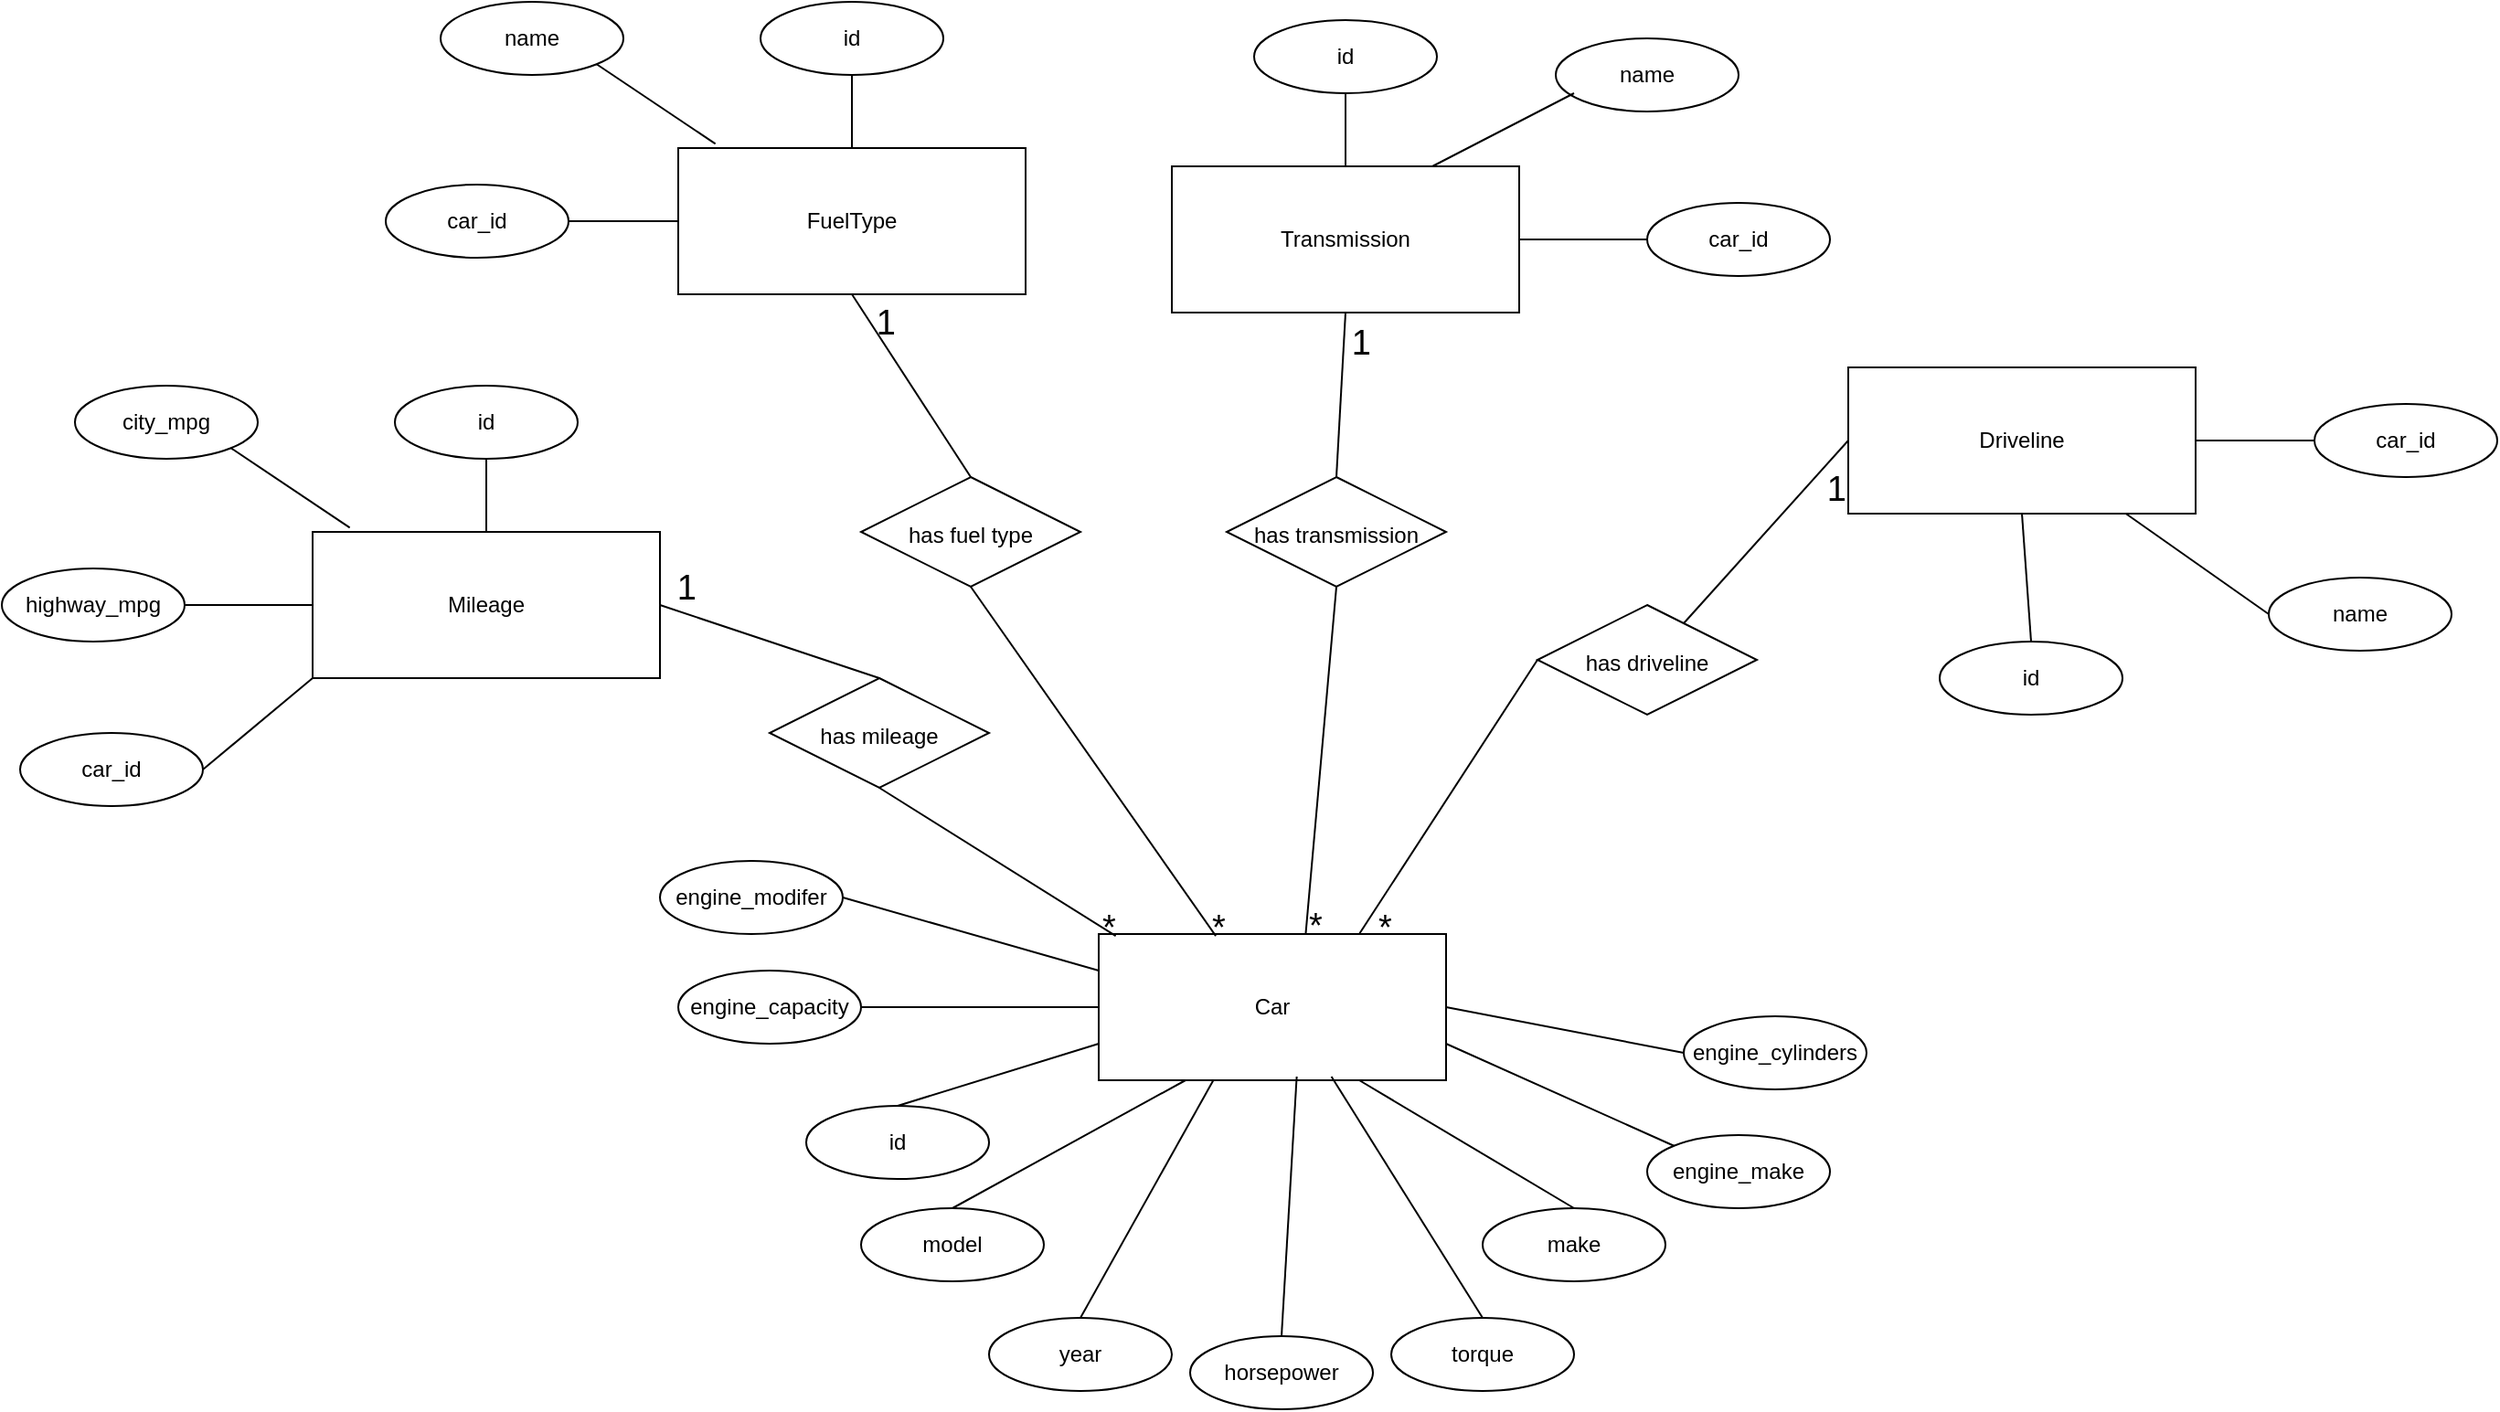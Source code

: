<mxfile>
    <diagram id="z9v-jwpSNCXLmAZhCo7Q" name="Page-1">
        <mxGraphModel dx="2171" dy="1395" grid="1" gridSize="10" guides="1" tooltips="1" connect="1" arrows="1" fold="1" page="1" pageScale="1" pageWidth="1169" pageHeight="827" math="0" shadow="0">
            <root>
                <mxCell id="0"/>
                <mxCell id="1" parent="0"/>
                <mxCell id="IdU-mIbeNGO67R3H7cQT-1" value="Car" style="whiteSpace=wrap;html=1;align=center;" parent="1" vertex="1">
                    <mxGeometry x="370" y="360" width="190" height="80" as="geometry"/>
                </mxCell>
                <mxCell id="IdU-mIbeNGO67R3H7cQT-2" value="id" style="ellipse;whiteSpace=wrap;html=1;align=center;" parent="1" vertex="1">
                    <mxGeometry x="210" y="454" width="100" height="40" as="geometry"/>
                </mxCell>
                <mxCell id="IdU-mIbeNGO67R3H7cQT-4" value="" style="endArrow=none;html=1;rounded=0;exitX=0;exitY=0.75;exitDx=0;exitDy=0;entryX=0.5;entryY=0;entryDx=0;entryDy=0;" parent="1" source="IdU-mIbeNGO67R3H7cQT-1" target="IdU-mIbeNGO67R3H7cQT-2" edge="1">
                    <mxGeometry relative="1" as="geometry">
                        <mxPoint x="390" y="519.5" as="sourcePoint"/>
                        <mxPoint x="550" y="519.5" as="targetPoint"/>
                    </mxGeometry>
                </mxCell>
                <mxCell id="IdU-mIbeNGO67R3H7cQT-7" value="torque" style="ellipse;whiteSpace=wrap;html=1;align=center;" parent="1" vertex="1">
                    <mxGeometry x="530" y="570" width="100" height="40" as="geometry"/>
                </mxCell>
                <mxCell id="IdU-mIbeNGO67R3H7cQT-8" value="" style="endArrow=none;html=1;rounded=0;entryX=0.5;entryY=0;entryDx=0;entryDy=0;exitX=0.67;exitY=0.975;exitDx=0;exitDy=0;exitPerimeter=0;" parent="1" source="IdU-mIbeNGO67R3H7cQT-1" target="IdU-mIbeNGO67R3H7cQT-7" edge="1">
                    <mxGeometry relative="1" as="geometry">
                        <mxPoint x="490" y="500" as="sourcePoint"/>
                        <mxPoint x="560" y="529.5" as="targetPoint"/>
                    </mxGeometry>
                </mxCell>
                <mxCell id="IdU-mIbeNGO67R3H7cQT-9" value="horsepower" style="ellipse;whiteSpace=wrap;html=1;align=center;" parent="1" vertex="1">
                    <mxGeometry x="420" y="580" width="100" height="40" as="geometry"/>
                </mxCell>
                <mxCell id="IdU-mIbeNGO67R3H7cQT-10" value="" style="endArrow=none;html=1;rounded=0;exitX=0.57;exitY=0.975;exitDx=0;exitDy=0;entryX=0.5;entryY=0;entryDx=0;entryDy=0;exitPerimeter=0;" parent="1" source="IdU-mIbeNGO67R3H7cQT-1" target="IdU-mIbeNGO67R3H7cQT-9" edge="1">
                    <mxGeometry relative="1" as="geometry">
                        <mxPoint x="440" y="460" as="sourcePoint"/>
                        <mxPoint x="570" y="539.5" as="targetPoint"/>
                    </mxGeometry>
                </mxCell>
                <mxCell id="IdU-mIbeNGO67R3H7cQT-11" value="year" style="ellipse;whiteSpace=wrap;html=1;align=center;" parent="1" vertex="1">
                    <mxGeometry x="310" y="570" width="100" height="40" as="geometry"/>
                </mxCell>
                <mxCell id="IdU-mIbeNGO67R3H7cQT-12" value="" style="endArrow=none;html=1;rounded=0;exitX=0.33;exitY=1;exitDx=0;exitDy=0;entryX=0.5;entryY=0;entryDx=0;entryDy=0;exitPerimeter=0;" parent="1" source="IdU-mIbeNGO67R3H7cQT-1" target="IdU-mIbeNGO67R3H7cQT-11" edge="1">
                    <mxGeometry relative="1" as="geometry">
                        <mxPoint x="450" y="470" as="sourcePoint"/>
                        <mxPoint x="580" y="549.5" as="targetPoint"/>
                    </mxGeometry>
                </mxCell>
                <mxCell id="IdU-mIbeNGO67R3H7cQT-13" value="model" style="ellipse;whiteSpace=wrap;html=1;align=center;" parent="1" vertex="1">
                    <mxGeometry x="240" y="510" width="100" height="40" as="geometry"/>
                </mxCell>
                <mxCell id="IdU-mIbeNGO67R3H7cQT-14" value="" style="endArrow=none;html=1;rounded=0;exitX=0.25;exitY=1;exitDx=0;exitDy=0;entryX=0.5;entryY=0;entryDx=0;entryDy=0;" parent="1" source="IdU-mIbeNGO67R3H7cQT-1" target="IdU-mIbeNGO67R3H7cQT-13" edge="1">
                    <mxGeometry relative="1" as="geometry">
                        <mxPoint x="460" y="480" as="sourcePoint"/>
                        <mxPoint x="590" y="559.5" as="targetPoint"/>
                    </mxGeometry>
                </mxCell>
                <mxCell id="IdU-mIbeNGO67R3H7cQT-15" value="make" style="ellipse;whiteSpace=wrap;html=1;align=center;" parent="1" vertex="1">
                    <mxGeometry x="580" y="510" width="100" height="40" as="geometry"/>
                </mxCell>
                <mxCell id="IdU-mIbeNGO67R3H7cQT-16" value="" style="endArrow=none;html=1;rounded=0;exitX=0.75;exitY=1;exitDx=0;exitDy=0;entryX=0.5;entryY=0;entryDx=0;entryDy=0;" parent="1" source="IdU-mIbeNGO67R3H7cQT-1" target="IdU-mIbeNGO67R3H7cQT-15" edge="1">
                    <mxGeometry relative="1" as="geometry">
                        <mxPoint x="570" y="434" as="sourcePoint"/>
                        <mxPoint x="700" y="513.5" as="targetPoint"/>
                    </mxGeometry>
                </mxCell>
                <mxCell id="IdU-mIbeNGO67R3H7cQT-17" value="engine_make" style="ellipse;whiteSpace=wrap;html=1;align=center;" parent="1" vertex="1">
                    <mxGeometry x="670" y="470" width="100" height="40" as="geometry"/>
                </mxCell>
                <mxCell id="IdU-mIbeNGO67R3H7cQT-18" value="" style="endArrow=none;html=1;rounded=0;exitX=1;exitY=0.75;exitDx=0;exitDy=0;entryX=0;entryY=0;entryDx=0;entryDy=0;" parent="1" source="IdU-mIbeNGO67R3H7cQT-1" target="IdU-mIbeNGO67R3H7cQT-17" edge="1">
                    <mxGeometry relative="1" as="geometry">
                        <mxPoint x="510" y="400" as="sourcePoint"/>
                        <mxPoint x="765" y="473.5" as="targetPoint"/>
                    </mxGeometry>
                </mxCell>
                <mxCell id="IdU-mIbeNGO67R3H7cQT-19" value="engine_capacity" style="ellipse;whiteSpace=wrap;html=1;align=center;" parent="1" vertex="1">
                    <mxGeometry x="140" y="380" width="100" height="40" as="geometry"/>
                </mxCell>
                <mxCell id="IdU-mIbeNGO67R3H7cQT-20" value="" style="endArrow=none;html=1;rounded=0;exitX=0;exitY=0.5;exitDx=0;exitDy=0;entryX=1;entryY=0.5;entryDx=0;entryDy=0;" parent="1" source="IdU-mIbeNGO67R3H7cQT-1" target="IdU-mIbeNGO67R3H7cQT-19" edge="1">
                    <mxGeometry relative="1" as="geometry">
                        <mxPoint x="320" y="376" as="sourcePoint"/>
                        <mxPoint x="500" y="465.5" as="targetPoint"/>
                    </mxGeometry>
                </mxCell>
                <mxCell id="IdU-mIbeNGO67R3H7cQT-21" value="engine_cylinders" style="ellipse;whiteSpace=wrap;html=1;align=center;" parent="1" vertex="1">
                    <mxGeometry x="690" y="405" width="100" height="40" as="geometry"/>
                </mxCell>
                <mxCell id="IdU-mIbeNGO67R3H7cQT-22" value="" style="endArrow=none;html=1;rounded=0;exitX=1;exitY=0.5;exitDx=0;exitDy=0;entryX=0;entryY=0.5;entryDx=0;entryDy=0;" parent="1" source="IdU-mIbeNGO67R3H7cQT-1" target="IdU-mIbeNGO67R3H7cQT-21" edge="1">
                    <mxGeometry relative="1" as="geometry">
                        <mxPoint x="580" y="355" as="sourcePoint"/>
                        <mxPoint x="785" y="408.5" as="targetPoint"/>
                    </mxGeometry>
                </mxCell>
                <mxCell id="IdU-mIbeNGO67R3H7cQT-23" value="engine_modifer" style="ellipse;whiteSpace=wrap;html=1;align=center;" parent="1" vertex="1">
                    <mxGeometry x="130" y="320" width="100" height="40" as="geometry"/>
                </mxCell>
                <mxCell id="IdU-mIbeNGO67R3H7cQT-24" value="" style="endArrow=none;html=1;rounded=0;exitX=0;exitY=0.25;exitDx=0;exitDy=0;entryX=1;entryY=0.5;entryDx=0;entryDy=0;" parent="1" source="IdU-mIbeNGO67R3H7cQT-1" target="IdU-mIbeNGO67R3H7cQT-23" edge="1">
                    <mxGeometry relative="1" as="geometry">
                        <mxPoint x="360" y="340" as="sourcePoint"/>
                        <mxPoint x="490" y="405.5" as="targetPoint"/>
                    </mxGeometry>
                </mxCell>
                <mxCell id="IdU-mIbeNGO67R3H7cQT-25" value="Driveline" style="whiteSpace=wrap;html=1;align=center;" parent="1" vertex="1">
                    <mxGeometry x="780" y="50" width="190" height="80" as="geometry"/>
                </mxCell>
                <mxCell id="IdU-mIbeNGO67R3H7cQT-26" value="id" style="ellipse;whiteSpace=wrap;html=1;align=center;" parent="1" vertex="1">
                    <mxGeometry x="830" y="200" width="100" height="40" as="geometry"/>
                </mxCell>
                <mxCell id="IdU-mIbeNGO67R3H7cQT-27" value="" style="endArrow=none;html=1;rounded=0;exitX=0.5;exitY=1;exitDx=0;exitDy=0;entryX=0.5;entryY=0;entryDx=0;entryDy=0;" parent="1" source="IdU-mIbeNGO67R3H7cQT-25" target="IdU-mIbeNGO67R3H7cQT-26" edge="1">
                    <mxGeometry relative="1" as="geometry">
                        <mxPoint x="660" y="270" as="sourcePoint"/>
                        <mxPoint x="885" y="278.5" as="targetPoint"/>
                    </mxGeometry>
                </mxCell>
                <mxCell id="IdU-mIbeNGO67R3H7cQT-28" value="name" style="ellipse;whiteSpace=wrap;html=1;align=center;" parent="1" vertex="1">
                    <mxGeometry x="1010" y="165" width="100" height="40" as="geometry"/>
                </mxCell>
                <mxCell id="IdU-mIbeNGO67R3H7cQT-29" value="" style="endArrow=none;html=1;rounded=0;entryX=0;entryY=0.5;entryDx=0;entryDy=0;" parent="1" source="IdU-mIbeNGO67R3H7cQT-25" target="IdU-mIbeNGO67R3H7cQT-28" edge="1">
                    <mxGeometry relative="1" as="geometry">
                        <mxPoint x="880" y="160" as="sourcePoint"/>
                        <mxPoint x="1105" y="168.5" as="targetPoint"/>
                    </mxGeometry>
                </mxCell>
                <mxCell id="IdU-mIbeNGO67R3H7cQT-30" value="Transmission" style="whiteSpace=wrap;html=1;align=center;" parent="1" vertex="1">
                    <mxGeometry x="410" y="-60" width="190" height="80" as="geometry"/>
                </mxCell>
                <mxCell id="IdU-mIbeNGO67R3H7cQT-31" value="id" style="ellipse;whiteSpace=wrap;html=1;align=center;" parent="1" vertex="1">
                    <mxGeometry x="455" y="-140" width="100" height="40" as="geometry"/>
                </mxCell>
                <mxCell id="IdU-mIbeNGO67R3H7cQT-32" value="" style="endArrow=none;html=1;rounded=0;exitX=0.5;exitY=0;exitDx=0;exitDy=0;entryX=0.5;entryY=1;entryDx=0;entryDy=0;" parent="1" source="IdU-mIbeNGO67R3H7cQT-30" target="IdU-mIbeNGO67R3H7cQT-31" edge="1">
                    <mxGeometry relative="1" as="geometry">
                        <mxPoint x="290" y="160" as="sourcePoint"/>
                        <mxPoint x="515" y="168.5" as="targetPoint"/>
                    </mxGeometry>
                </mxCell>
                <mxCell id="IdU-mIbeNGO67R3H7cQT-33" value="name" style="ellipse;whiteSpace=wrap;html=1;align=center;" parent="1" vertex="1">
                    <mxGeometry x="620" y="-130" width="100" height="40" as="geometry"/>
                </mxCell>
                <mxCell id="IdU-mIbeNGO67R3H7cQT-34" value="" style="endArrow=none;html=1;rounded=0;exitX=0.75;exitY=0;exitDx=0;exitDy=0;" parent="1" source="IdU-mIbeNGO67R3H7cQT-30" edge="1">
                    <mxGeometry relative="1" as="geometry">
                        <mxPoint x="510" y="50" as="sourcePoint"/>
                        <mxPoint x="630" y="-100" as="targetPoint"/>
                    </mxGeometry>
                </mxCell>
                <mxCell id="IdU-mIbeNGO67R3H7cQT-37" value="FuelType" style="whiteSpace=wrap;html=1;align=center;" parent="1" vertex="1">
                    <mxGeometry x="140" y="-70" width="190" height="80" as="geometry"/>
                </mxCell>
                <mxCell id="IdU-mIbeNGO67R3H7cQT-38" value="id" style="ellipse;whiteSpace=wrap;html=1;align=center;" parent="1" vertex="1">
                    <mxGeometry x="185" y="-150" width="100" height="40" as="geometry"/>
                </mxCell>
                <mxCell id="IdU-mIbeNGO67R3H7cQT-39" value="" style="endArrow=none;html=1;rounded=0;exitX=0.5;exitY=0;exitDx=0;exitDy=0;entryX=0.5;entryY=1;entryDx=0;entryDy=0;" parent="1" source="IdU-mIbeNGO67R3H7cQT-37" target="IdU-mIbeNGO67R3H7cQT-38" edge="1">
                    <mxGeometry relative="1" as="geometry">
                        <mxPoint x="20" y="150" as="sourcePoint"/>
                        <mxPoint x="245" y="158.5" as="targetPoint"/>
                    </mxGeometry>
                </mxCell>
                <mxCell id="IdU-mIbeNGO67R3H7cQT-40" value="name" style="ellipse;whiteSpace=wrap;html=1;align=center;" parent="1" vertex="1">
                    <mxGeometry x="10" y="-150" width="100" height="40" as="geometry"/>
                </mxCell>
                <mxCell id="IdU-mIbeNGO67R3H7cQT-41" value="" style="endArrow=none;html=1;rounded=0;exitX=0.107;exitY=-0.029;exitDx=0;exitDy=0;exitPerimeter=0;entryX=1;entryY=1;entryDx=0;entryDy=0;" parent="1" source="IdU-mIbeNGO67R3H7cQT-37" target="IdU-mIbeNGO67R3H7cQT-40" edge="1">
                    <mxGeometry relative="1" as="geometry">
                        <mxPoint x="240" y="40" as="sourcePoint"/>
                        <mxPoint x="360" y="-110" as="targetPoint"/>
                    </mxGeometry>
                </mxCell>
                <mxCell id="IdU-mIbeNGO67R3H7cQT-42" value="Mileage" style="whiteSpace=wrap;html=1;align=center;" parent="1" vertex="1">
                    <mxGeometry x="-60" y="140" width="190" height="80" as="geometry"/>
                </mxCell>
                <mxCell id="IdU-mIbeNGO67R3H7cQT-43" value="id" style="ellipse;whiteSpace=wrap;html=1;align=center;" parent="1" vertex="1">
                    <mxGeometry x="-15" y="60" width="100" height="40" as="geometry"/>
                </mxCell>
                <mxCell id="IdU-mIbeNGO67R3H7cQT-44" value="" style="endArrow=none;html=1;rounded=0;exitX=0.5;exitY=0;exitDx=0;exitDy=0;entryX=0.5;entryY=1;entryDx=0;entryDy=0;" parent="1" source="IdU-mIbeNGO67R3H7cQT-42" target="IdU-mIbeNGO67R3H7cQT-43" edge="1">
                    <mxGeometry relative="1" as="geometry">
                        <mxPoint x="-180" y="360" as="sourcePoint"/>
                        <mxPoint x="45" y="368.5" as="targetPoint"/>
                    </mxGeometry>
                </mxCell>
                <mxCell id="IdU-mIbeNGO67R3H7cQT-45" value="city_mpg" style="ellipse;whiteSpace=wrap;html=1;align=center;" parent="1" vertex="1">
                    <mxGeometry x="-190" y="60" width="100" height="40" as="geometry"/>
                </mxCell>
                <mxCell id="IdU-mIbeNGO67R3H7cQT-46" value="" style="endArrow=none;html=1;rounded=0;exitX=0.107;exitY=-0.029;exitDx=0;exitDy=0;exitPerimeter=0;entryX=1;entryY=1;entryDx=0;entryDy=0;" parent="1" source="IdU-mIbeNGO67R3H7cQT-42" target="IdU-mIbeNGO67R3H7cQT-45" edge="1">
                    <mxGeometry relative="1" as="geometry">
                        <mxPoint x="40" y="250" as="sourcePoint"/>
                        <mxPoint x="160" y="100" as="targetPoint"/>
                    </mxGeometry>
                </mxCell>
                <mxCell id="IdU-mIbeNGO67R3H7cQT-47" value="highway_mpg" style="ellipse;whiteSpace=wrap;html=1;align=center;" parent="1" vertex="1">
                    <mxGeometry x="-230" y="160" width="100" height="40" as="geometry"/>
                </mxCell>
                <mxCell id="IdU-mIbeNGO67R3H7cQT-48" value="" style="endArrow=none;html=1;rounded=0;exitX=0;exitY=0.5;exitDx=0;exitDy=0;entryX=1;entryY=0.5;entryDx=0;entryDy=0;" parent="1" source="IdU-mIbeNGO67R3H7cQT-42" target="IdU-mIbeNGO67R3H7cQT-47" edge="1">
                    <mxGeometry relative="1" as="geometry">
                        <mxPoint x="-79.67" y="227.68" as="sourcePoint"/>
                        <mxPoint x="120" y="190" as="targetPoint"/>
                    </mxGeometry>
                </mxCell>
                <mxCell id="IdU-mIbeNGO67R3H7cQT-49" value="" style="endArrow=none;html=1;rounded=0;exitX=0.75;exitY=0;exitDx=0;exitDy=0;entryX=0;entryY=0.5;entryDx=0;entryDy=0;startArrow=none;" parent="1" source="IdU-mIbeNGO67R3H7cQT-61" target="IdU-mIbeNGO67R3H7cQT-25" edge="1">
                    <mxGeometry relative="1" as="geometry">
                        <mxPoint x="400" y="250" as="sourcePoint"/>
                        <mxPoint x="560" y="250" as="targetPoint"/>
                    </mxGeometry>
                </mxCell>
                <mxCell id="IdU-mIbeNGO67R3H7cQT-51" value="&lt;font style=&quot;font-size: 19px&quot;&gt;1&lt;/font&gt;" style="resizable=0;html=1;align=right;verticalAlign=bottom;" parent="IdU-mIbeNGO67R3H7cQT-49" connectable="0" vertex="1">
                    <mxGeometry x="1" relative="1" as="geometry">
                        <mxPoint y="40" as="offset"/>
                    </mxGeometry>
                </mxCell>
                <mxCell id="IdU-mIbeNGO67R3H7cQT-52" value="" style="endArrow=none;html=1;rounded=0;exitX=0.5;exitY=0;exitDx=0;exitDy=0;entryX=0.5;entryY=1;entryDx=0;entryDy=0;startArrow=none;" parent="1" source="IdU-mIbeNGO67R3H7cQT-65" target="IdU-mIbeNGO67R3H7cQT-30" edge="1">
                    <mxGeometry relative="1" as="geometry">
                        <mxPoint x="412.5" y="355" as="sourcePoint"/>
                        <mxPoint x="680" y="85" as="targetPoint"/>
                    </mxGeometry>
                </mxCell>
                <mxCell id="IdU-mIbeNGO67R3H7cQT-54" value="&lt;font style=&quot;font-size: 19px&quot;&gt;1&lt;/font&gt;" style="resizable=0;html=1;align=right;verticalAlign=bottom;" parent="IdU-mIbeNGO67R3H7cQT-52" connectable="0" vertex="1">
                    <mxGeometry x="1" relative="1" as="geometry">
                        <mxPoint x="15" y="30" as="offset"/>
                    </mxGeometry>
                </mxCell>
                <mxCell id="IdU-mIbeNGO67R3H7cQT-55" value="" style="endArrow=none;html=1;rounded=0;exitX=0.5;exitY=0;exitDx=0;exitDy=0;entryX=0.5;entryY=1;entryDx=0;entryDy=0;startArrow=none;" parent="1" source="IdU-mIbeNGO67R3H7cQT-69" target="IdU-mIbeNGO67R3H7cQT-37" edge="1">
                    <mxGeometry relative="1" as="geometry">
                        <mxPoint x="360.0" y="339.68" as="sourcePoint"/>
                        <mxPoint x="381.76" as="targetPoint"/>
                    </mxGeometry>
                </mxCell>
                <mxCell id="IdU-mIbeNGO67R3H7cQT-57" value="&lt;font style=&quot;font-size: 19px&quot;&gt;1&lt;/font&gt;" style="resizable=0;html=1;align=right;verticalAlign=bottom;" parent="IdU-mIbeNGO67R3H7cQT-55" connectable="0" vertex="1">
                    <mxGeometry x="1" relative="1" as="geometry">
                        <mxPoint x="25" y="30" as="offset"/>
                    </mxGeometry>
                </mxCell>
                <mxCell id="IdU-mIbeNGO67R3H7cQT-58" value="" style="endArrow=none;html=1;rounded=0;exitX=0.5;exitY=0;exitDx=0;exitDy=0;entryX=1;entryY=0.5;entryDx=0;entryDy=0;startArrow=none;" parent="1" source="IdU-mIbeNGO67R3H7cQT-73" target="IdU-mIbeNGO67R3H7cQT-42" edge="1">
                    <mxGeometry relative="1" as="geometry">
                        <mxPoint x="329.03" y="371.04" as="sourcePoint"/>
                        <mxPoint x="130" y="20" as="targetPoint"/>
                    </mxGeometry>
                </mxCell>
                <mxCell id="IdU-mIbeNGO67R3H7cQT-60" value="&lt;font style=&quot;font-size: 19px&quot;&gt;1&lt;/font&gt;" style="resizable=0;html=1;align=right;verticalAlign=bottom;" parent="IdU-mIbeNGO67R3H7cQT-58" connectable="0" vertex="1">
                    <mxGeometry x="1" relative="1" as="geometry">
                        <mxPoint x="21" y="5" as="offset"/>
                    </mxGeometry>
                </mxCell>
                <mxCell id="IdU-mIbeNGO67R3H7cQT-61" value="&lt;font style=&quot;font-size: 12px&quot;&gt;has driveline&lt;/font&gt;" style="shape=rhombus;perimeter=rhombusPerimeter;whiteSpace=wrap;html=1;align=center;fontSize=19;" parent="1" vertex="1">
                    <mxGeometry x="610" y="180" width="120" height="60" as="geometry"/>
                </mxCell>
                <mxCell id="IdU-mIbeNGO67R3H7cQT-62" value="" style="endArrow=none;html=1;rounded=0;exitX=0.75;exitY=0;exitDx=0;exitDy=0;entryX=0;entryY=0.5;entryDx=0;entryDy=0;" parent="1" source="IdU-mIbeNGO67R3H7cQT-1" target="IdU-mIbeNGO67R3H7cQT-61" edge="1">
                    <mxGeometry relative="1" as="geometry">
                        <mxPoint x="512.5" y="360" as="sourcePoint"/>
                        <mxPoint x="780" y="90" as="targetPoint"/>
                    </mxGeometry>
                </mxCell>
                <mxCell id="IdU-mIbeNGO67R3H7cQT-63" value="&lt;font style=&quot;font-size: 19px&quot;&gt;*&lt;/font&gt;" style="resizable=0;html=1;align=left;verticalAlign=bottom;" parent="IdU-mIbeNGO67R3H7cQT-62" connectable="0" vertex="1">
                    <mxGeometry x="-1" relative="1" as="geometry">
                        <mxPoint x="8" y="10" as="offset"/>
                    </mxGeometry>
                </mxCell>
                <mxCell id="IdU-mIbeNGO67R3H7cQT-65" value="&lt;font style=&quot;font-size: 12px&quot;&gt;has transmission&lt;/font&gt;" style="shape=rhombus;perimeter=rhombusPerimeter;whiteSpace=wrap;html=1;align=center;fontSize=19;" parent="1" vertex="1">
                    <mxGeometry x="440" y="110" width="120" height="60" as="geometry"/>
                </mxCell>
                <mxCell id="IdU-mIbeNGO67R3H7cQT-66" value="" style="endArrow=none;html=1;rounded=0;exitX=0.596;exitY=-0.004;exitDx=0;exitDy=0;entryX=0.5;entryY=1;entryDx=0;entryDy=0;exitPerimeter=0;" parent="1" source="IdU-mIbeNGO67R3H7cQT-1" target="IdU-mIbeNGO67R3H7cQT-65" edge="1">
                    <mxGeometry relative="1" as="geometry">
                        <mxPoint x="483.24" y="359.68" as="sourcePoint"/>
                        <mxPoint x="505" y="20" as="targetPoint"/>
                    </mxGeometry>
                </mxCell>
                <mxCell id="IdU-mIbeNGO67R3H7cQT-67" value="&lt;font style=&quot;font-size: 19px&quot;&gt;*&lt;/font&gt;" style="resizable=0;html=1;align=left;verticalAlign=bottom;" parent="IdU-mIbeNGO67R3H7cQT-66" connectable="0" vertex="1">
                    <mxGeometry x="-1" relative="1" as="geometry">
                        <mxPoint y="10" as="offset"/>
                    </mxGeometry>
                </mxCell>
                <mxCell id="IdU-mIbeNGO67R3H7cQT-69" value="&lt;font style=&quot;font-size: 12px&quot;&gt;has fuel type&lt;/font&gt;" style="shape=rhombus;perimeter=rhombusPerimeter;whiteSpace=wrap;html=1;align=center;fontSize=19;" parent="1" vertex="1">
                    <mxGeometry x="240" y="110" width="120" height="60" as="geometry"/>
                </mxCell>
                <mxCell id="IdU-mIbeNGO67R3H7cQT-70" value="" style="endArrow=none;html=1;rounded=0;exitX=0.337;exitY=0.013;exitDx=0;exitDy=0;entryX=0.5;entryY=1;entryDx=0;entryDy=0;exitPerimeter=0;" parent="1" source="IdU-mIbeNGO67R3H7cQT-1" target="IdU-mIbeNGO67R3H7cQT-69" edge="1">
                    <mxGeometry relative="1" as="geometry">
                        <mxPoint x="434.03" y="361.04" as="sourcePoint"/>
                        <mxPoint x="235" y="10" as="targetPoint"/>
                    </mxGeometry>
                </mxCell>
                <mxCell id="IdU-mIbeNGO67R3H7cQT-71" value="&lt;font style=&quot;font-size: 19px&quot;&gt;*&lt;/font&gt;" style="resizable=0;html=1;align=left;verticalAlign=bottom;" parent="IdU-mIbeNGO67R3H7cQT-70" connectable="0" vertex="1">
                    <mxGeometry x="-1" relative="1" as="geometry">
                        <mxPoint x="-4" y="9" as="offset"/>
                    </mxGeometry>
                </mxCell>
                <mxCell id="IdU-mIbeNGO67R3H7cQT-73" value="&lt;font style=&quot;font-size: 12px&quot;&gt;has mileage&lt;/font&gt;" style="shape=rhombus;perimeter=rhombusPerimeter;whiteSpace=wrap;html=1;align=center;fontSize=19;" parent="1" vertex="1">
                    <mxGeometry x="190" y="220" width="120" height="60" as="geometry"/>
                </mxCell>
                <mxCell id="IdU-mIbeNGO67R3H7cQT-74" value="" style="endArrow=none;html=1;rounded=0;exitX=0.049;exitY=0.013;exitDx=0;exitDy=0;entryX=0.5;entryY=1;entryDx=0;entryDy=0;exitPerimeter=0;" parent="1" source="IdU-mIbeNGO67R3H7cQT-1" target="IdU-mIbeNGO67R3H7cQT-73" edge="1">
                    <mxGeometry relative="1" as="geometry">
                        <mxPoint x="379.31" y="361.04" as="sourcePoint"/>
                        <mxPoint x="130" y="180" as="targetPoint"/>
                    </mxGeometry>
                </mxCell>
                <mxCell id="IdU-mIbeNGO67R3H7cQT-75" value="&lt;font style=&quot;font-size: 19px&quot;&gt;*&lt;/font&gt;" style="resizable=0;html=1;align=left;verticalAlign=bottom;" parent="IdU-mIbeNGO67R3H7cQT-74" connectable="0" vertex="1">
                    <mxGeometry x="-1" relative="1" as="geometry">
                        <mxPoint x="-9" y="9" as="offset"/>
                    </mxGeometry>
                </mxCell>
                <mxCell id="2" value="car_id" style="ellipse;whiteSpace=wrap;html=1;align=center;" vertex="1" parent="1">
                    <mxGeometry x="-220" y="250" width="100" height="40" as="geometry"/>
                </mxCell>
                <mxCell id="3" value="" style="endArrow=none;html=1;rounded=0;exitX=0;exitY=1;exitDx=0;exitDy=0;entryX=1;entryY=0.5;entryDx=0;entryDy=0;" edge="1" target="2" parent="1" source="IdU-mIbeNGO67R3H7cQT-42">
                    <mxGeometry relative="1" as="geometry">
                        <mxPoint x="-50" y="270" as="sourcePoint"/>
                        <mxPoint x="130" y="280" as="targetPoint"/>
                    </mxGeometry>
                </mxCell>
                <mxCell id="4" value="car_id" style="ellipse;whiteSpace=wrap;html=1;align=center;" vertex="1" parent="1">
                    <mxGeometry x="-20" y="-50" width="100" height="40" as="geometry"/>
                </mxCell>
                <mxCell id="5" value="" style="endArrow=none;html=1;rounded=0;entryX=1;entryY=0.5;entryDx=0;entryDy=0;exitX=0;exitY=0.5;exitDx=0;exitDy=0;" edge="1" target="4" parent="1" source="IdU-mIbeNGO67R3H7cQT-37">
                    <mxGeometry relative="1" as="geometry">
                        <mxPoint x="120" y="-20" as="sourcePoint"/>
                        <mxPoint x="330" y="-20" as="targetPoint"/>
                    </mxGeometry>
                </mxCell>
                <mxCell id="7" value="car_id" style="ellipse;whiteSpace=wrap;html=1;align=center;" vertex="1" parent="1">
                    <mxGeometry x="670" y="-40" width="100" height="40" as="geometry"/>
                </mxCell>
                <mxCell id="8" value="" style="endArrow=none;html=1;rounded=0;exitX=1;exitY=0.5;exitDx=0;exitDy=0;entryX=0;entryY=0.5;entryDx=0;entryDy=0;" edge="1" target="7" parent="1" source="IdU-mIbeNGO67R3H7cQT-30">
                    <mxGeometry relative="1" as="geometry">
                        <mxPoint x="830" y="-20" as="sourcePoint"/>
                        <mxPoint x="800" y="-10" as="targetPoint"/>
                    </mxGeometry>
                </mxCell>
                <mxCell id="9" value="car_id" style="ellipse;whiteSpace=wrap;html=1;align=center;" vertex="1" parent="1">
                    <mxGeometry x="1035" y="70" width="100" height="40" as="geometry"/>
                </mxCell>
                <mxCell id="10" value="" style="endArrow=none;html=1;rounded=0;exitX=1;exitY=0.5;exitDx=0;exitDy=0;entryX=0;entryY=0.5;entryDx=0;entryDy=0;" edge="1" target="9" parent="1" source="IdU-mIbeNGO67R3H7cQT-25">
                    <mxGeometry relative="1" as="geometry">
                        <mxPoint x="960" y="80" as="sourcePoint"/>
                        <mxPoint x="1165" y="100" as="targetPoint"/>
                    </mxGeometry>
                </mxCell>
            </root>
        </mxGraphModel>
    </diagram>
</mxfile>